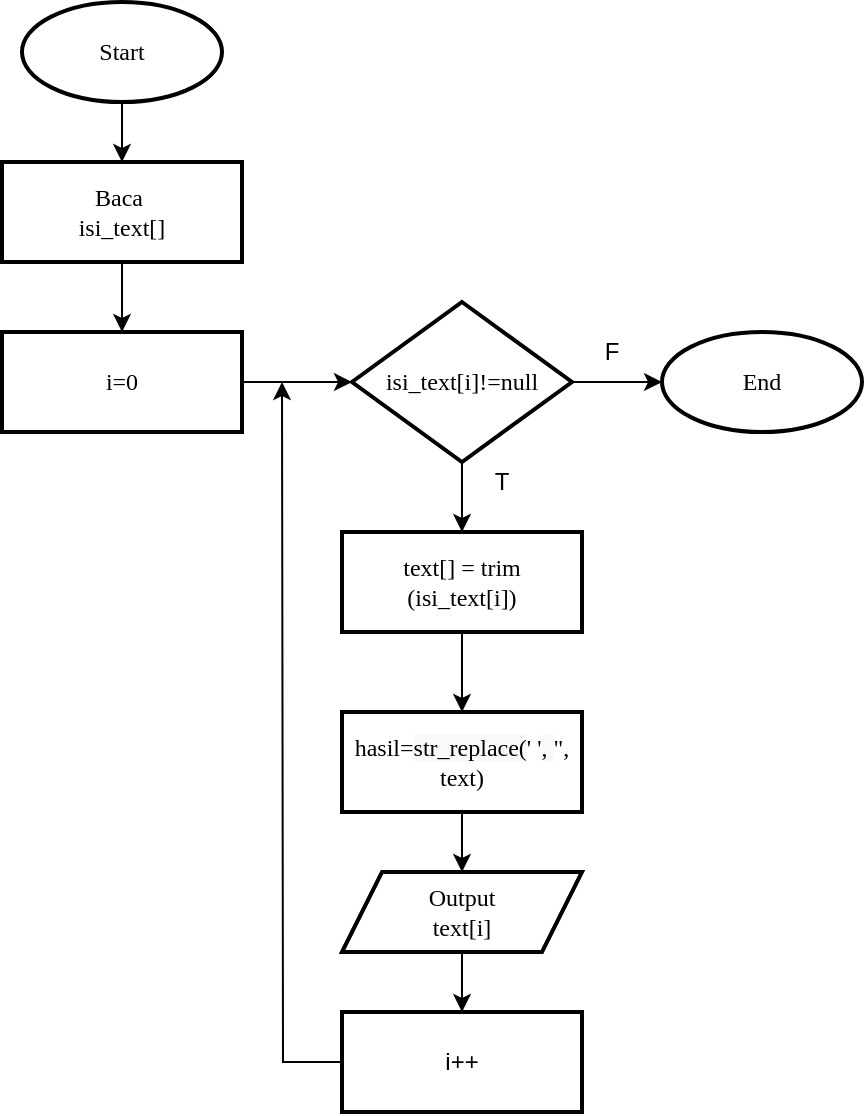 <mxfile version="14.1.8" type="device"><diagram id="spE-P31IUjxNoIaWz15V" name="Page-1"><mxGraphModel dx="1019" dy="492" grid="1" gridSize="10" guides="1" tooltips="1" connect="1" arrows="1" fold="1" page="1" pageScale="1" pageWidth="827" pageHeight="1169" math="0" shadow="0"><root><mxCell id="0"/><mxCell id="1" parent="0"/><mxCell id="tJjdd_n9l8kZexzgoA06-5" value="" style="edgeStyle=orthogonalEdgeStyle;rounded=0;orthogonalLoop=1;jettySize=auto;html=1;" parent="1" source="tJjdd_n9l8kZexzgoA06-1" target="tJjdd_n9l8kZexzgoA06-4" edge="1"><mxGeometry relative="1" as="geometry"/></mxCell><mxCell id="tJjdd_n9l8kZexzgoA06-1" value="&lt;font face=&quot;Times New Roman&quot;&gt;Start&lt;/font&gt;" style="strokeWidth=2;html=1;shape=mxgraph.flowchart.start_1;whiteSpace=wrap;" parent="1" vertex="1"><mxGeometry x="230" y="50" width="100" height="50" as="geometry"/></mxCell><mxCell id="tJjdd_n9l8kZexzgoA06-2" value="&lt;font face=&quot;Times New Roman&quot;&gt;End&lt;/font&gt;" style="strokeWidth=2;html=1;shape=mxgraph.flowchart.start_1;whiteSpace=wrap;" parent="1" vertex="1"><mxGeometry x="550" y="215" width="100" height="50" as="geometry"/></mxCell><mxCell id="tJjdd_n9l8kZexzgoA06-7" value="" style="edgeStyle=orthogonalEdgeStyle;rounded=0;orthogonalLoop=1;jettySize=auto;html=1;" parent="1" source="tJjdd_n9l8kZexzgoA06-4" target="tJjdd_n9l8kZexzgoA06-6" edge="1"><mxGeometry relative="1" as="geometry"/></mxCell><mxCell id="tJjdd_n9l8kZexzgoA06-4" value="&lt;font face=&quot;Times New Roman&quot;&gt;Baca&amp;nbsp;&lt;br&gt;isi_text[]&lt;/font&gt;" style="whiteSpace=wrap;html=1;strokeWidth=2;" parent="1" vertex="1"><mxGeometry x="220" y="130" width="120" height="50" as="geometry"/></mxCell><mxCell id="tJjdd_n9l8kZexzgoA06-20" style="edgeStyle=orthogonalEdgeStyle;rounded=0;orthogonalLoop=1;jettySize=auto;html=1;entryX=0;entryY=0.5;entryDx=0;entryDy=0;" parent="1" source="tJjdd_n9l8kZexzgoA06-6" target="tJjdd_n9l8kZexzgoA06-8" edge="1"><mxGeometry relative="1" as="geometry"/></mxCell><mxCell id="tJjdd_n9l8kZexzgoA06-6" value="&lt;font face=&quot;Times New Roman&quot;&gt;i=0&lt;/font&gt;" style="whiteSpace=wrap;html=1;strokeWidth=2;" parent="1" vertex="1"><mxGeometry x="220" y="215" width="120" height="50" as="geometry"/></mxCell><mxCell id="tJjdd_n9l8kZexzgoA06-11" value="" style="edgeStyle=orthogonalEdgeStyle;rounded=0;orthogonalLoop=1;jettySize=auto;html=1;" parent="1" source="tJjdd_n9l8kZexzgoA06-8" target="tJjdd_n9l8kZexzgoA06-10" edge="1"><mxGeometry relative="1" as="geometry"/></mxCell><mxCell id="tJjdd_n9l8kZexzgoA06-21" style="edgeStyle=orthogonalEdgeStyle;rounded=0;orthogonalLoop=1;jettySize=auto;html=1;exitX=1;exitY=0.5;exitDx=0;exitDy=0;entryX=0;entryY=0.5;entryDx=0;entryDy=0;entryPerimeter=0;" parent="1" source="tJjdd_n9l8kZexzgoA06-8" target="tJjdd_n9l8kZexzgoA06-2" edge="1"><mxGeometry relative="1" as="geometry"/></mxCell><mxCell id="tJjdd_n9l8kZexzgoA06-8" value="&lt;font face=&quot;Times New Roman&quot;&gt;isi_text[i]!=null&lt;/font&gt;" style="rhombus;whiteSpace=wrap;html=1;strokeWidth=2;" parent="1" vertex="1"><mxGeometry x="395" y="200" width="110" height="80" as="geometry"/></mxCell><mxCell id="tJjdd_n9l8kZexzgoA06-13" value="" style="edgeStyle=orthogonalEdgeStyle;rounded=0;orthogonalLoop=1;jettySize=auto;html=1;" parent="1" source="tJjdd_n9l8kZexzgoA06-10" target="tJjdd_n9l8kZexzgoA06-12" edge="1"><mxGeometry relative="1" as="geometry"/></mxCell><mxCell id="tJjdd_n9l8kZexzgoA06-10" value="&lt;font face=&quot;Times New Roman&quot;&gt;text[] = trim&lt;br&gt;(isi_text[i])&lt;/font&gt;" style="whiteSpace=wrap;html=1;strokeWidth=2;" parent="1" vertex="1"><mxGeometry x="390" y="315" width="120" height="50" as="geometry"/></mxCell><mxCell id="tJjdd_n9l8kZexzgoA06-15" value="" style="edgeStyle=orthogonalEdgeStyle;rounded=0;orthogonalLoop=1;jettySize=auto;html=1;" parent="1" source="tJjdd_n9l8kZexzgoA06-12" target="tJjdd_n9l8kZexzgoA06-14" edge="1"><mxGeometry relative="1" as="geometry"/></mxCell><mxCell id="tJjdd_n9l8kZexzgoA06-12" value="&lt;font style=&quot;font-size: 12px&quot; face=&quot;Times New Roman&quot;&gt;hasil=&lt;span style=&quot;background-color: rgb(249 , 249 , 250)&quot;&gt;str_replace(&lt;/span&gt;&lt;span class=&quot;string&quot;&gt;' '&lt;/span&gt;&lt;span style=&quot;background-color: rgb(249 , 249 , 250)&quot;&gt;, &lt;/span&gt;&lt;span class=&quot;string&quot;&gt;&quot;, text)&lt;/span&gt;&lt;/font&gt;" style="whiteSpace=wrap;html=1;strokeWidth=2;" parent="1" vertex="1"><mxGeometry x="390" y="405" width="120" height="50" as="geometry"/></mxCell><mxCell id="tJjdd_n9l8kZexzgoA06-17" value="" style="edgeStyle=orthogonalEdgeStyle;rounded=0;orthogonalLoop=1;jettySize=auto;html=1;" parent="1" source="tJjdd_n9l8kZexzgoA06-14" target="tJjdd_n9l8kZexzgoA06-16" edge="1"><mxGeometry relative="1" as="geometry"/></mxCell><mxCell id="tJjdd_n9l8kZexzgoA06-14" value="&lt;font face=&quot;Times New Roman&quot;&gt;Output&lt;br&gt;text[i]&lt;/font&gt;" style="shape=parallelogram;perimeter=parallelogramPerimeter;whiteSpace=wrap;html=1;fixedSize=1;strokeWidth=2;" parent="1" vertex="1"><mxGeometry x="390" y="485" width="120" height="40" as="geometry"/></mxCell><mxCell id="tJjdd_n9l8kZexzgoA06-22" style="edgeStyle=orthogonalEdgeStyle;rounded=0;orthogonalLoop=1;jettySize=auto;html=1;exitX=0;exitY=0.5;exitDx=0;exitDy=0;" parent="1" source="tJjdd_n9l8kZexzgoA06-16" edge="1"><mxGeometry relative="1" as="geometry"><mxPoint x="360" y="240" as="targetPoint"/></mxGeometry></mxCell><mxCell id="tJjdd_n9l8kZexzgoA06-16" value="i++" style="whiteSpace=wrap;html=1;strokeWidth=2;" parent="1" vertex="1"><mxGeometry x="390" y="555" width="120" height="50" as="geometry"/></mxCell><mxCell id="2CgcIR2TpIyy_RwLoqEK-1" value="T" style="text;html=1;strokeColor=none;fillColor=none;align=center;verticalAlign=middle;whiteSpace=wrap;rounded=0;" parent="1" vertex="1"><mxGeometry x="450" y="280" width="40" height="20" as="geometry"/></mxCell><mxCell id="2CgcIR2TpIyy_RwLoqEK-2" value="F" style="text;html=1;strokeColor=none;fillColor=none;align=center;verticalAlign=middle;whiteSpace=wrap;rounded=0;" parent="1" vertex="1"><mxGeometry x="505" y="215" width="40" height="20" as="geometry"/></mxCell></root></mxGraphModel></diagram></mxfile>